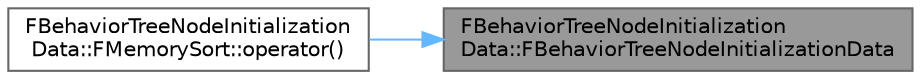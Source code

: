 digraph "FBehaviorTreeNodeInitializationData::FBehaviorTreeNodeInitializationData"
{
 // INTERACTIVE_SVG=YES
 // LATEX_PDF_SIZE
  bgcolor="transparent";
  edge [fontname=Helvetica,fontsize=10,labelfontname=Helvetica,labelfontsize=10];
  node [fontname=Helvetica,fontsize=10,shape=box,height=0.2,width=0.4];
  rankdir="RL";
  Node1 [id="Node000001",label="FBehaviorTreeNodeInitialization\lData::FBehaviorTreeNodeInitializationData",height=0.2,width=0.4,color="gray40", fillcolor="grey60", style="filled", fontcolor="black",tooltip=" "];
  Node1 -> Node2 [id="edge1_Node000001_Node000002",dir="back",color="steelblue1",style="solid",tooltip=" "];
  Node2 [id="Node000002",label="FBehaviorTreeNodeInitialization\lData::FMemorySort::operator()",height=0.2,width=0.4,color="grey40", fillcolor="white", style="filled",URL="$d5/d7e/structFBehaviorTreeNodeInitializationData_1_1FMemorySort.html#aa5466dd6c8b1a8615d3d24c10bf9ac5f",tooltip=" "];
}
